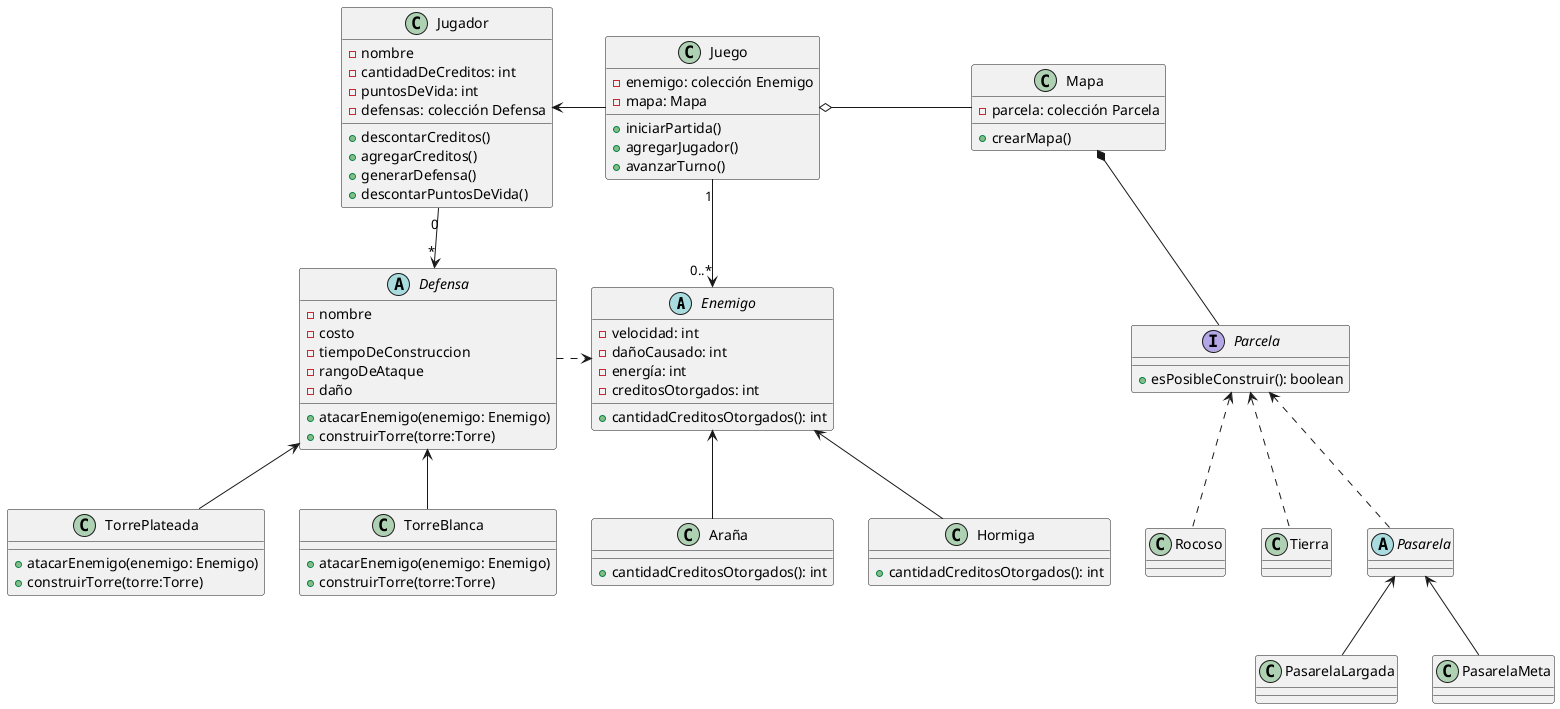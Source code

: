 @startuml

abstract Enemigo {
- velocidad: int
- dañoCausado: int
- energía: int
- creditosOtorgados: int
+ cantidadCreditosOtorgados(): int
}

class Hormiga {
+ cantidadCreditosOtorgados(): int
}

class Araña {
+ cantidadCreditosOtorgados(): int
}

Enemigo <-- Hormiga
Enemigo <-- Araña

class Jugador {
- nombre
- cantidadDeCreditos: int
- puntosDeVida: int
- defensas: colección Defensa
+ descontarCreditos()
+ agregarCreditos()
+ generarDefensa()
+ descontarPuntosDeVida()
}

abstract Defensa {
- nombre
- costo
- tiempoDeConstruccion
- rangoDeAtaque
- daño
+ atacarEnemigo(enemigo: Enemigo)
+ construirTorre(torre:Torre)
}

class TorreBlanca {
+ atacarEnemigo(enemigo: Enemigo)
+ construirTorre(torre:Torre)
}

class TorrePlateada {
+ atacarEnemigo(enemigo: Enemigo)
+ construirTorre(torre:Torre)
}

Defensa <-- TorreBlanca 
Defensa <-- TorrePlateada

interface Parcela {
+ esPosibleConstruir(): boolean
}

abstract Pasarela {}
class PasarelaLargada {}
class PasarelaMeta{}
class Rocoso {}
class Tierra {}

Parcela <.. Pasarela 
Parcela <.. Rocoso 
Parcela <.. Tierra 

Pasarela <-- PasarelaLargada
Pasarela <-- PasarelaMeta

class Mapa {
- parcela: colección Parcela
+ crearMapa()
}

class Juego {
- enemigo: colección Enemigo
- mapa: Mapa
+ iniciarPartida()
+ agregarJugador()
+ avanzarTurno()
}

Juego o- Mapa
Juego "1" --> "0..*" Enemigo
Jugador <- Juego

Mapa *-- Parcela
Jugador "0" --> "*" Defensa

Defensa .> Enemigo

@enduml
